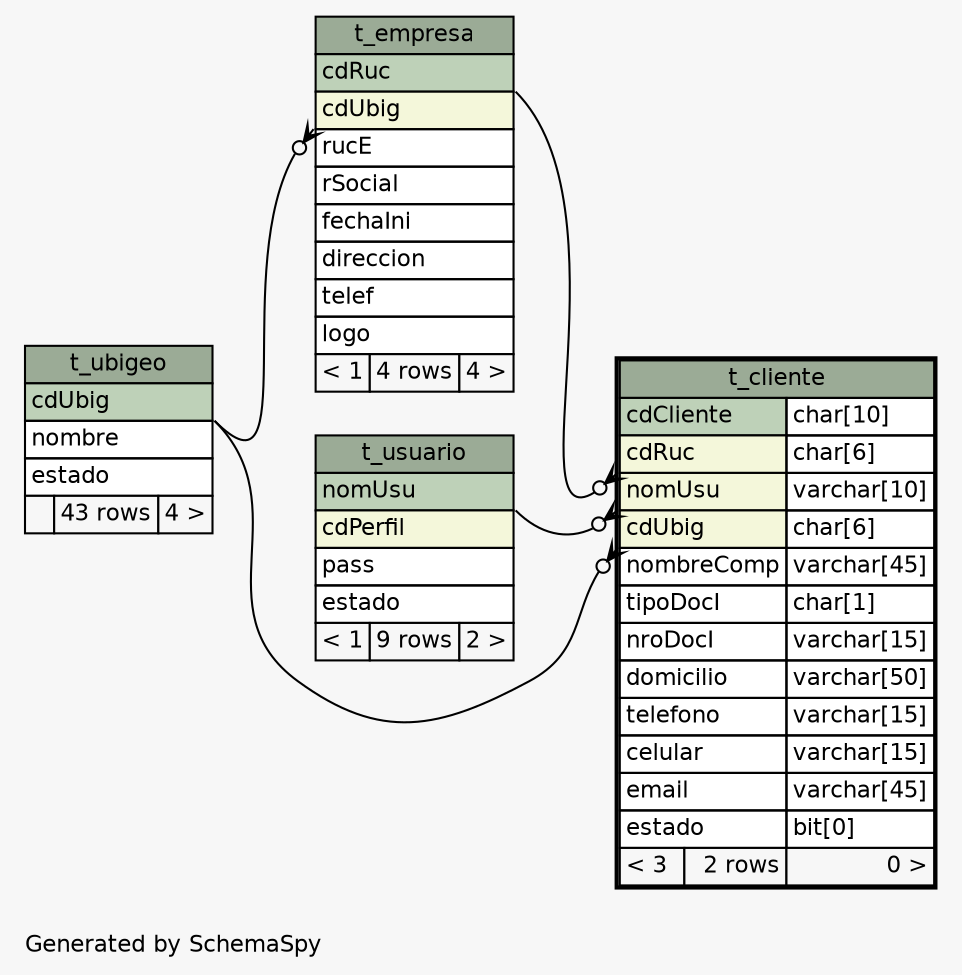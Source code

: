 // dot null on Windows 7 6.1
// SchemaSpy rev 590
digraph "oneDegreeRelationshipsDiagram" {
  graph [
    rankdir="RL"
    bgcolor="#f7f7f7"
    label="\nGenerated by SchemaSpy"
    labeljust="l"
    nodesep="0.18"
    ranksep="0.46"
    fontname="Helvetica"
    fontsize="11"
  ];
  node [
    fontname="Helvetica"
    fontsize="11"
    shape="plaintext"
  ];
  edge [
    arrowsize="0.8"
  ];
  "t_cliente":"cdRuc":sw -> "t_empresa":"cdRuc":se [arrowhead=none dir=back arrowtail=crowodot];
  "t_cliente":"cdUbig":sw -> "t_ubigeo":"cdUbig":se [arrowhead=none dir=back arrowtail=crowodot];
  "t_cliente":"nomUsu":sw -> "t_usuario":"nomUsu":se [arrowhead=none dir=back arrowtail=crowodot];
  "t_empresa":"cdUbig":sw -> "t_ubigeo":"cdUbig":se [arrowhead=none dir=back arrowtail=crowodot];
  "t_cliente" [
    label=<
    <TABLE BORDER="2" CELLBORDER="1" CELLSPACING="0" BGCOLOR="#ffffff">
      <TR><TD COLSPAN="3" BGCOLOR="#9bab96" ALIGN="CENTER">t_cliente</TD></TR>
      <TR><TD PORT="cdCliente" COLSPAN="2" BGCOLOR="#bed1b8" ALIGN="LEFT">cdCliente</TD><TD PORT="cdCliente.type" ALIGN="LEFT">char[10]</TD></TR>
      <TR><TD PORT="cdRuc" COLSPAN="2" BGCOLOR="#f4f7da" ALIGN="LEFT">cdRuc</TD><TD PORT="cdRuc.type" ALIGN="LEFT">char[6]</TD></TR>
      <TR><TD PORT="nomUsu" COLSPAN="2" BGCOLOR="#f4f7da" ALIGN="LEFT">nomUsu</TD><TD PORT="nomUsu.type" ALIGN="LEFT">varchar[10]</TD></TR>
      <TR><TD PORT="cdUbig" COLSPAN="2" BGCOLOR="#f4f7da" ALIGN="LEFT">cdUbig</TD><TD PORT="cdUbig.type" ALIGN="LEFT">char[6]</TD></TR>
      <TR><TD PORT="nombreComp" COLSPAN="2" ALIGN="LEFT">nombreComp</TD><TD PORT="nombreComp.type" ALIGN="LEFT">varchar[45]</TD></TR>
      <TR><TD PORT="tipoDocI" COLSPAN="2" ALIGN="LEFT">tipoDocI</TD><TD PORT="tipoDocI.type" ALIGN="LEFT">char[1]</TD></TR>
      <TR><TD PORT="nroDocI" COLSPAN="2" ALIGN="LEFT">nroDocI</TD><TD PORT="nroDocI.type" ALIGN="LEFT">varchar[15]</TD></TR>
      <TR><TD PORT="domicilio" COLSPAN="2" ALIGN="LEFT">domicilio</TD><TD PORT="domicilio.type" ALIGN="LEFT">varchar[50]</TD></TR>
      <TR><TD PORT="telefono" COLSPAN="2" ALIGN="LEFT">telefono</TD><TD PORT="telefono.type" ALIGN="LEFT">varchar[15]</TD></TR>
      <TR><TD PORT="celular" COLSPAN="2" ALIGN="LEFT">celular</TD><TD PORT="celular.type" ALIGN="LEFT">varchar[15]</TD></TR>
      <TR><TD PORT="email" COLSPAN="2" ALIGN="LEFT">email</TD><TD PORT="email.type" ALIGN="LEFT">varchar[45]</TD></TR>
      <TR><TD PORT="estado" COLSPAN="2" ALIGN="LEFT">estado</TD><TD PORT="estado.type" ALIGN="LEFT">bit[0]</TD></TR>
      <TR><TD ALIGN="LEFT" BGCOLOR="#f7f7f7">&lt; 3</TD><TD ALIGN="RIGHT" BGCOLOR="#f7f7f7">2 rows</TD><TD ALIGN="RIGHT" BGCOLOR="#f7f7f7">0 &gt;</TD></TR>
    </TABLE>>
    URL="t_cliente.html"
    tooltip="t_cliente"
  ];
  "t_empresa" [
    label=<
    <TABLE BORDER="0" CELLBORDER="1" CELLSPACING="0" BGCOLOR="#ffffff">
      <TR><TD COLSPAN="3" BGCOLOR="#9bab96" ALIGN="CENTER">t_empresa</TD></TR>
      <TR><TD PORT="cdRuc" COLSPAN="3" BGCOLOR="#bed1b8" ALIGN="LEFT">cdRuc</TD></TR>
      <TR><TD PORT="cdUbig" COLSPAN="3" BGCOLOR="#f4f7da" ALIGN="LEFT">cdUbig</TD></TR>
      <TR><TD PORT="rucE" COLSPAN="3" ALIGN="LEFT">rucE</TD></TR>
      <TR><TD PORT="rSocial" COLSPAN="3" ALIGN="LEFT">rSocial</TD></TR>
      <TR><TD PORT="fechaIni" COLSPAN="3" ALIGN="LEFT">fechaIni</TD></TR>
      <TR><TD PORT="direccion" COLSPAN="3" ALIGN="LEFT">direccion</TD></TR>
      <TR><TD PORT="telef" COLSPAN="3" ALIGN="LEFT">telef</TD></TR>
      <TR><TD PORT="logo" COLSPAN="3" ALIGN="LEFT">logo</TD></TR>
      <TR><TD ALIGN="LEFT" BGCOLOR="#f7f7f7">&lt; 1</TD><TD ALIGN="RIGHT" BGCOLOR="#f7f7f7">4 rows</TD><TD ALIGN="RIGHT" BGCOLOR="#f7f7f7">4 &gt;</TD></TR>
    </TABLE>>
    URL="t_empresa.html"
    tooltip="t_empresa"
  ];
  "t_ubigeo" [
    label=<
    <TABLE BORDER="0" CELLBORDER="1" CELLSPACING="0" BGCOLOR="#ffffff">
      <TR><TD COLSPAN="3" BGCOLOR="#9bab96" ALIGN="CENTER">t_ubigeo</TD></TR>
      <TR><TD PORT="cdUbig" COLSPAN="3" BGCOLOR="#bed1b8" ALIGN="LEFT">cdUbig</TD></TR>
      <TR><TD PORT="nombre" COLSPAN="3" ALIGN="LEFT">nombre</TD></TR>
      <TR><TD PORT="estado" COLSPAN="3" ALIGN="LEFT">estado</TD></TR>
      <TR><TD ALIGN="LEFT" BGCOLOR="#f7f7f7">  </TD><TD ALIGN="RIGHT" BGCOLOR="#f7f7f7">43 rows</TD><TD ALIGN="RIGHT" BGCOLOR="#f7f7f7">4 &gt;</TD></TR>
    </TABLE>>
    URL="t_ubigeo.html"
    tooltip="t_ubigeo"
  ];
  "t_usuario" [
    label=<
    <TABLE BORDER="0" CELLBORDER="1" CELLSPACING="0" BGCOLOR="#ffffff">
      <TR><TD COLSPAN="3" BGCOLOR="#9bab96" ALIGN="CENTER">t_usuario</TD></TR>
      <TR><TD PORT="nomUsu" COLSPAN="3" BGCOLOR="#bed1b8" ALIGN="LEFT">nomUsu</TD></TR>
      <TR><TD PORT="cdPerfil" COLSPAN="3" BGCOLOR="#f4f7da" ALIGN="LEFT">cdPerfil</TD></TR>
      <TR><TD PORT="pass" COLSPAN="3" ALIGN="LEFT">pass</TD></TR>
      <TR><TD PORT="estado" COLSPAN="3" ALIGN="LEFT">estado</TD></TR>
      <TR><TD ALIGN="LEFT" BGCOLOR="#f7f7f7">&lt; 1</TD><TD ALIGN="RIGHT" BGCOLOR="#f7f7f7">9 rows</TD><TD ALIGN="RIGHT" BGCOLOR="#f7f7f7">2 &gt;</TD></TR>
    </TABLE>>
    URL="t_usuario.html"
    tooltip="t_usuario"
  ];
}
